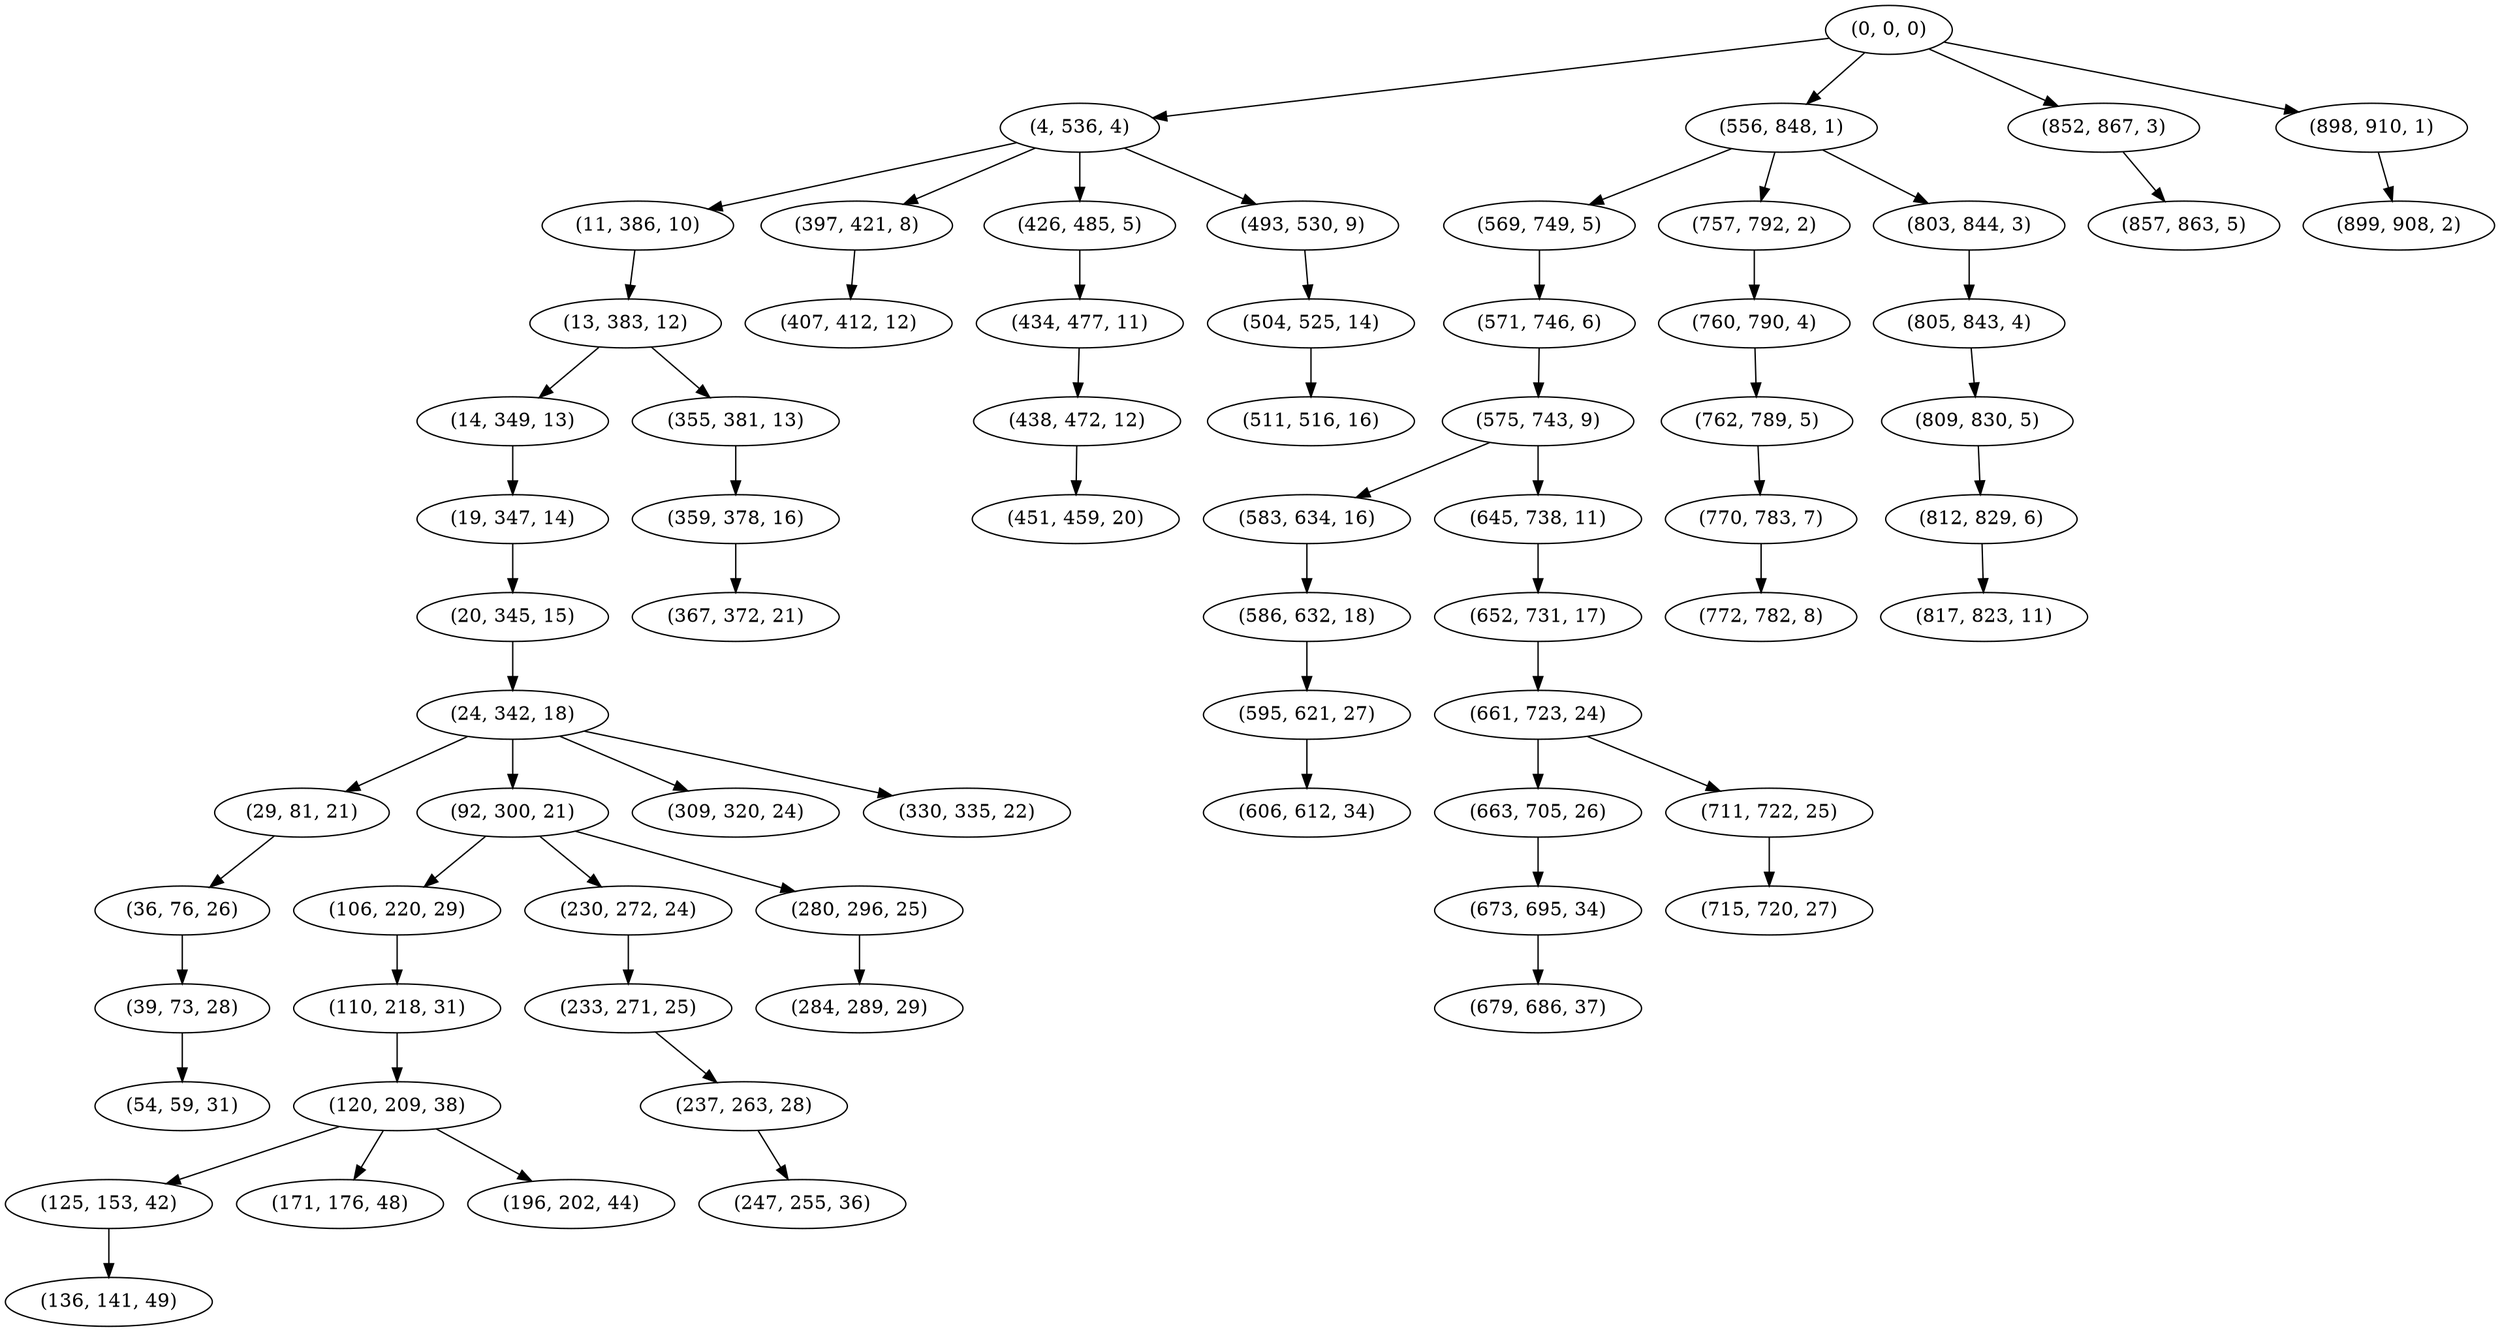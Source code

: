digraph tree {
    "(0, 0, 0)";
    "(4, 536, 4)";
    "(11, 386, 10)";
    "(13, 383, 12)";
    "(14, 349, 13)";
    "(19, 347, 14)";
    "(20, 345, 15)";
    "(24, 342, 18)";
    "(29, 81, 21)";
    "(36, 76, 26)";
    "(39, 73, 28)";
    "(54, 59, 31)";
    "(92, 300, 21)";
    "(106, 220, 29)";
    "(110, 218, 31)";
    "(120, 209, 38)";
    "(125, 153, 42)";
    "(136, 141, 49)";
    "(171, 176, 48)";
    "(196, 202, 44)";
    "(230, 272, 24)";
    "(233, 271, 25)";
    "(237, 263, 28)";
    "(247, 255, 36)";
    "(280, 296, 25)";
    "(284, 289, 29)";
    "(309, 320, 24)";
    "(330, 335, 22)";
    "(355, 381, 13)";
    "(359, 378, 16)";
    "(367, 372, 21)";
    "(397, 421, 8)";
    "(407, 412, 12)";
    "(426, 485, 5)";
    "(434, 477, 11)";
    "(438, 472, 12)";
    "(451, 459, 20)";
    "(493, 530, 9)";
    "(504, 525, 14)";
    "(511, 516, 16)";
    "(556, 848, 1)";
    "(569, 749, 5)";
    "(571, 746, 6)";
    "(575, 743, 9)";
    "(583, 634, 16)";
    "(586, 632, 18)";
    "(595, 621, 27)";
    "(606, 612, 34)";
    "(645, 738, 11)";
    "(652, 731, 17)";
    "(661, 723, 24)";
    "(663, 705, 26)";
    "(673, 695, 34)";
    "(679, 686, 37)";
    "(711, 722, 25)";
    "(715, 720, 27)";
    "(757, 792, 2)";
    "(760, 790, 4)";
    "(762, 789, 5)";
    "(770, 783, 7)";
    "(772, 782, 8)";
    "(803, 844, 3)";
    "(805, 843, 4)";
    "(809, 830, 5)";
    "(812, 829, 6)";
    "(817, 823, 11)";
    "(852, 867, 3)";
    "(857, 863, 5)";
    "(898, 910, 1)";
    "(899, 908, 2)";
    "(0, 0, 0)" -> "(4, 536, 4)";
    "(0, 0, 0)" -> "(556, 848, 1)";
    "(0, 0, 0)" -> "(852, 867, 3)";
    "(0, 0, 0)" -> "(898, 910, 1)";
    "(4, 536, 4)" -> "(11, 386, 10)";
    "(4, 536, 4)" -> "(397, 421, 8)";
    "(4, 536, 4)" -> "(426, 485, 5)";
    "(4, 536, 4)" -> "(493, 530, 9)";
    "(11, 386, 10)" -> "(13, 383, 12)";
    "(13, 383, 12)" -> "(14, 349, 13)";
    "(13, 383, 12)" -> "(355, 381, 13)";
    "(14, 349, 13)" -> "(19, 347, 14)";
    "(19, 347, 14)" -> "(20, 345, 15)";
    "(20, 345, 15)" -> "(24, 342, 18)";
    "(24, 342, 18)" -> "(29, 81, 21)";
    "(24, 342, 18)" -> "(92, 300, 21)";
    "(24, 342, 18)" -> "(309, 320, 24)";
    "(24, 342, 18)" -> "(330, 335, 22)";
    "(29, 81, 21)" -> "(36, 76, 26)";
    "(36, 76, 26)" -> "(39, 73, 28)";
    "(39, 73, 28)" -> "(54, 59, 31)";
    "(92, 300, 21)" -> "(106, 220, 29)";
    "(92, 300, 21)" -> "(230, 272, 24)";
    "(92, 300, 21)" -> "(280, 296, 25)";
    "(106, 220, 29)" -> "(110, 218, 31)";
    "(110, 218, 31)" -> "(120, 209, 38)";
    "(120, 209, 38)" -> "(125, 153, 42)";
    "(120, 209, 38)" -> "(171, 176, 48)";
    "(120, 209, 38)" -> "(196, 202, 44)";
    "(125, 153, 42)" -> "(136, 141, 49)";
    "(230, 272, 24)" -> "(233, 271, 25)";
    "(233, 271, 25)" -> "(237, 263, 28)";
    "(237, 263, 28)" -> "(247, 255, 36)";
    "(280, 296, 25)" -> "(284, 289, 29)";
    "(355, 381, 13)" -> "(359, 378, 16)";
    "(359, 378, 16)" -> "(367, 372, 21)";
    "(397, 421, 8)" -> "(407, 412, 12)";
    "(426, 485, 5)" -> "(434, 477, 11)";
    "(434, 477, 11)" -> "(438, 472, 12)";
    "(438, 472, 12)" -> "(451, 459, 20)";
    "(493, 530, 9)" -> "(504, 525, 14)";
    "(504, 525, 14)" -> "(511, 516, 16)";
    "(556, 848, 1)" -> "(569, 749, 5)";
    "(556, 848, 1)" -> "(757, 792, 2)";
    "(556, 848, 1)" -> "(803, 844, 3)";
    "(569, 749, 5)" -> "(571, 746, 6)";
    "(571, 746, 6)" -> "(575, 743, 9)";
    "(575, 743, 9)" -> "(583, 634, 16)";
    "(575, 743, 9)" -> "(645, 738, 11)";
    "(583, 634, 16)" -> "(586, 632, 18)";
    "(586, 632, 18)" -> "(595, 621, 27)";
    "(595, 621, 27)" -> "(606, 612, 34)";
    "(645, 738, 11)" -> "(652, 731, 17)";
    "(652, 731, 17)" -> "(661, 723, 24)";
    "(661, 723, 24)" -> "(663, 705, 26)";
    "(661, 723, 24)" -> "(711, 722, 25)";
    "(663, 705, 26)" -> "(673, 695, 34)";
    "(673, 695, 34)" -> "(679, 686, 37)";
    "(711, 722, 25)" -> "(715, 720, 27)";
    "(757, 792, 2)" -> "(760, 790, 4)";
    "(760, 790, 4)" -> "(762, 789, 5)";
    "(762, 789, 5)" -> "(770, 783, 7)";
    "(770, 783, 7)" -> "(772, 782, 8)";
    "(803, 844, 3)" -> "(805, 843, 4)";
    "(805, 843, 4)" -> "(809, 830, 5)";
    "(809, 830, 5)" -> "(812, 829, 6)";
    "(812, 829, 6)" -> "(817, 823, 11)";
    "(852, 867, 3)" -> "(857, 863, 5)";
    "(898, 910, 1)" -> "(899, 908, 2)";
}
